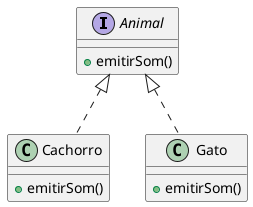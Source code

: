 @startuml Polimorfismo

interface Animal {
    +emitirSom()
}

class Cachorro {
    +emitirSom()
}

class Gato {
    +emitirSom()
}

Animal <|.. Cachorro
Animal <|.. Gato
@enduml
